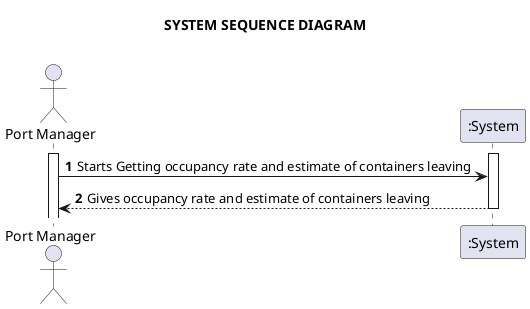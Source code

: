 @startuml
'https://plantuml.com/sequence-diagram

title <b>SYSTEM SEQUENCE DIAGRAM\n
autonumber
'hide footbox
actor "Port Manager" as PM

participant ":System" as System

activate PM
activate System

PM -> System : Starts Getting occupancy rate and estimate of containers leaving
System --> PM : Gives occupancy rate and estimate of containers leaving
deactivate System


@enduml